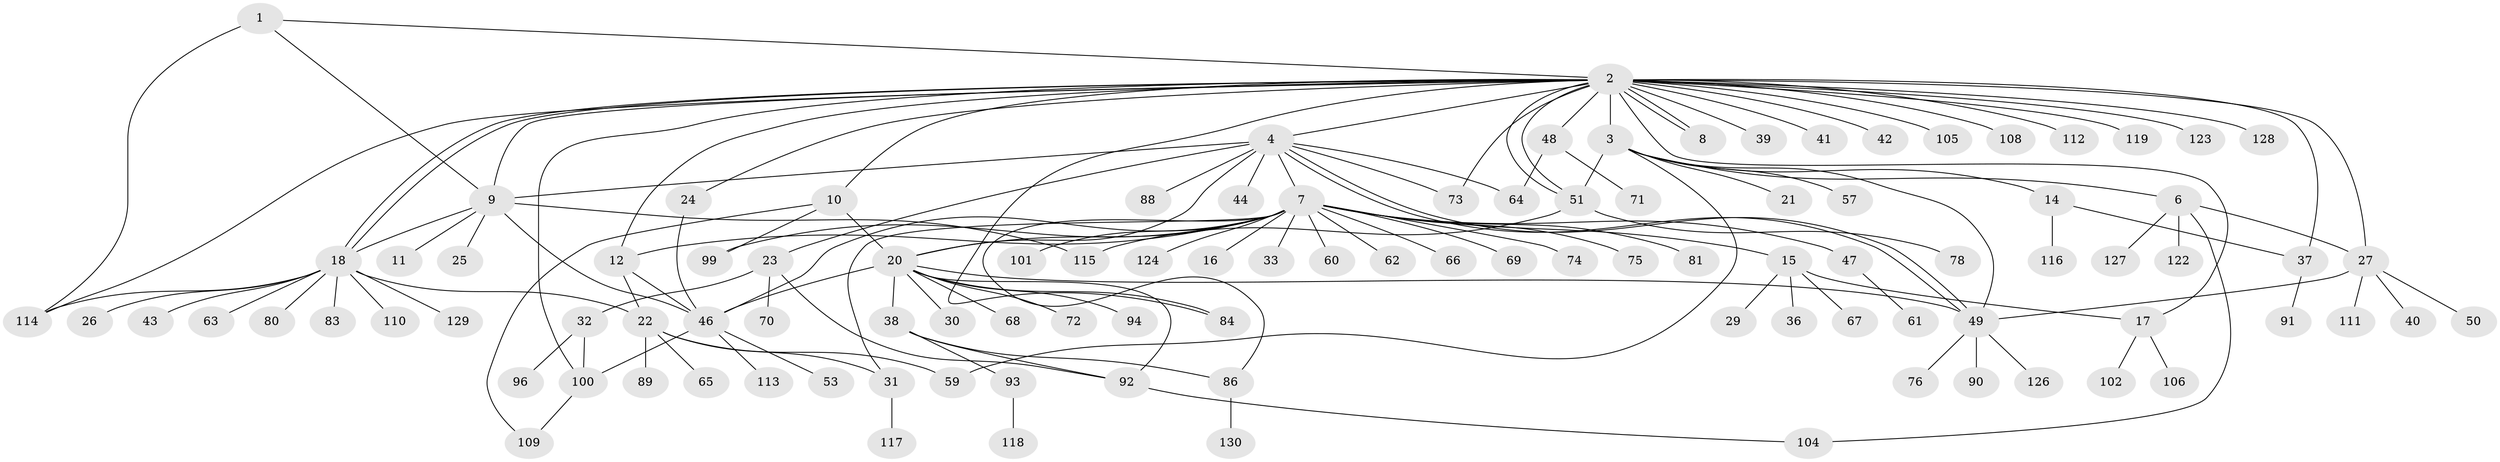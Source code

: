 // Generated by graph-tools (version 1.1) at 2025/23/03/03/25 07:23:50]
// undirected, 105 vertices, 142 edges
graph export_dot {
graph [start="1"]
  node [color=gray90,style=filled];
  1 [super="+19"];
  2 [super="+45"];
  3 [super="+5"];
  4 [super="+35"];
  6 [super="+34"];
  7 [super="+77"];
  8;
  9 [super="+97"];
  10 [super="+54"];
  11;
  12 [super="+13"];
  14;
  15 [super="+95"];
  16;
  17 [super="+56"];
  18 [super="+85"];
  20 [super="+55"];
  21;
  22 [super="+131"];
  23 [super="+28"];
  24;
  25;
  26;
  27 [super="+121"];
  29;
  30;
  31 [super="+58"];
  32 [super="+82"];
  33 [super="+120"];
  36;
  37;
  38 [super="+87"];
  39;
  40;
  41;
  42;
  43;
  44;
  46 [super="+52"];
  47;
  48 [super="+79"];
  49 [super="+98"];
  50;
  51;
  53;
  57;
  59;
  60 [super="+107"];
  61;
  62;
  63;
  64;
  65;
  66;
  67;
  68;
  69;
  70;
  71;
  72;
  73;
  74;
  75;
  76;
  78;
  80;
  81;
  83;
  84;
  86 [super="+103"];
  88;
  89;
  90;
  91;
  92;
  93;
  94;
  96;
  99;
  100;
  101;
  102;
  104;
  105;
  106;
  108;
  109;
  110;
  111;
  112;
  113;
  114;
  115;
  116;
  117 [super="+125"];
  118;
  119;
  122;
  123;
  124;
  126;
  127;
  128;
  129;
  130;
  1 -- 2;
  1 -- 9;
  1 -- 114;
  2 -- 3 [weight=2];
  2 -- 4;
  2 -- 8;
  2 -- 8;
  2 -- 10;
  2 -- 12;
  2 -- 17;
  2 -- 18;
  2 -- 18;
  2 -- 24;
  2 -- 27;
  2 -- 37;
  2 -- 39;
  2 -- 41;
  2 -- 42;
  2 -- 48;
  2 -- 51;
  2 -- 51;
  2 -- 73;
  2 -- 84;
  2 -- 100;
  2 -- 105;
  2 -- 108;
  2 -- 112;
  2 -- 114;
  2 -- 119;
  2 -- 123;
  2 -- 128;
  2 -- 9;
  3 -- 14;
  3 -- 6;
  3 -- 49;
  3 -- 51;
  3 -- 21;
  3 -- 57;
  3 -- 59;
  4 -- 7;
  4 -- 9 [weight=2];
  4 -- 20;
  4 -- 23;
  4 -- 49;
  4 -- 49;
  4 -- 64;
  4 -- 73;
  4 -- 88;
  4 -- 44;
  6 -- 27;
  6 -- 104;
  6 -- 122;
  6 -- 127;
  7 -- 12;
  7 -- 15;
  7 -- 16;
  7 -- 31;
  7 -- 33;
  7 -- 46;
  7 -- 47;
  7 -- 60;
  7 -- 62;
  7 -- 66;
  7 -- 69;
  7 -- 74;
  7 -- 75;
  7 -- 81;
  7 -- 86;
  7 -- 99;
  7 -- 101;
  7 -- 124;
  7 -- 20;
  9 -- 11;
  9 -- 18;
  9 -- 25;
  9 -- 115;
  9 -- 46;
  10 -- 99;
  10 -- 109;
  10 -- 20;
  12 -- 22;
  12 -- 46;
  14 -- 37;
  14 -- 116;
  15 -- 29;
  15 -- 36;
  15 -- 67;
  15 -- 17;
  17 -- 102;
  17 -- 106;
  18 -- 22 [weight=2];
  18 -- 26;
  18 -- 43;
  18 -- 63;
  18 -- 80;
  18 -- 83;
  18 -- 114;
  18 -- 129;
  18 -- 110;
  20 -- 30;
  20 -- 38;
  20 -- 46;
  20 -- 68;
  20 -- 94;
  20 -- 49;
  20 -- 84;
  20 -- 72;
  20 -- 92;
  22 -- 59;
  22 -- 65;
  22 -- 89;
  22 -- 31;
  23 -- 32;
  23 -- 70;
  23 -- 92;
  24 -- 46;
  27 -- 40;
  27 -- 49;
  27 -- 50;
  27 -- 111;
  31 -- 117;
  32 -- 96;
  32 -- 100;
  37 -- 91;
  38 -- 92;
  38 -- 93;
  38 -- 86;
  46 -- 53;
  46 -- 100;
  46 -- 113;
  47 -- 61;
  48 -- 64;
  48 -- 71;
  49 -- 76;
  49 -- 90;
  49 -- 126;
  51 -- 78;
  51 -- 115;
  86 -- 130;
  92 -- 104;
  93 -- 118;
  100 -- 109;
}
